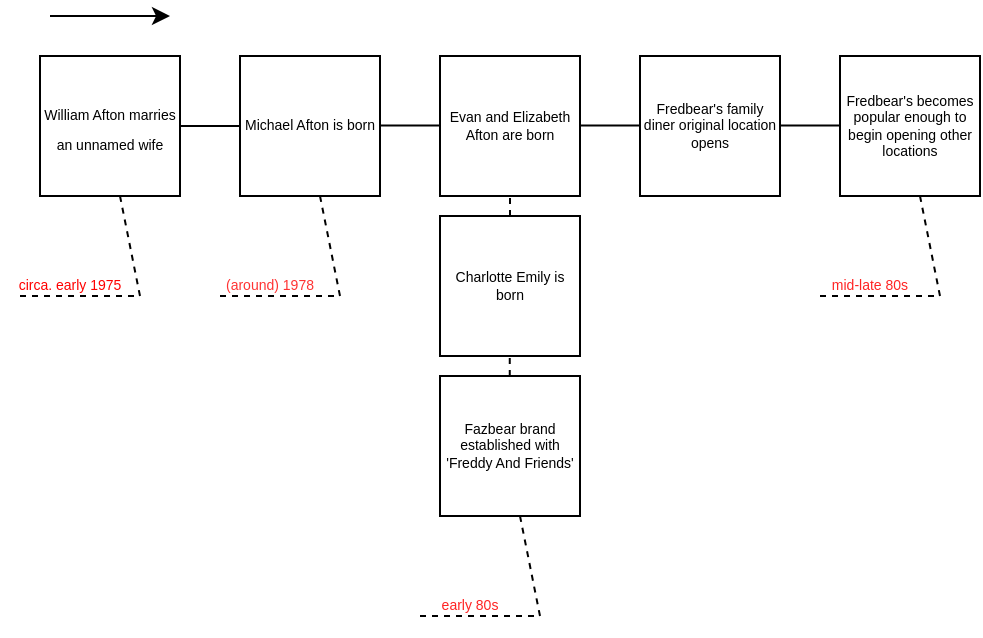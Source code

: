 <mxfile version="20.5.1" type="github">
  <diagram id="B6PBSwqGgatIm-AGSIhw" name="Page-1">
    <mxGraphModel dx="521" dy="1571" grid="1" gridSize="10" guides="1" tooltips="1" connect="1" arrows="1" fold="1" page="1" pageScale="1" pageWidth="850" pageHeight="1100" math="0" shadow="0">
      <root>
        <mxCell id="0" />
        <mxCell id="1" parent="0" />
        <mxCell id="5ZSGBYHl8922ecz_iBRz-1" value="&lt;font style=&quot;font-size: 7px;&quot;&gt;William Afton marries an unnamed wife&lt;/font&gt;" style="whiteSpace=wrap;html=1;aspect=fixed;" vertex="1" parent="1">
          <mxGeometry x="20" y="20" width="70" height="70" as="geometry" />
        </mxCell>
        <mxCell id="5ZSGBYHl8922ecz_iBRz-6" value="" style="endArrow=none;dashed=1;html=1;rounded=0;" edge="1" parent="1">
          <mxGeometry width="50" height="50" relative="1" as="geometry">
            <mxPoint x="10" y="140" as="sourcePoint" />
            <mxPoint x="60" y="90" as="targetPoint" />
            <Array as="points">
              <mxPoint x="70" y="140" />
            </Array>
          </mxGeometry>
        </mxCell>
        <mxCell id="5ZSGBYHl8922ecz_iBRz-7" value="circa. early 1975" style="text;html=1;strokeColor=none;fillColor=none;align=center;verticalAlign=middle;whiteSpace=wrap;rounded=0;fontSize=7;fontColor=#FF0000;" vertex="1" parent="1">
          <mxGeometry y="120" width="70" height="30" as="geometry" />
        </mxCell>
        <mxCell id="5ZSGBYHl8922ecz_iBRz-8" value="" style="endArrow=none;html=1;rounded=0;fontSize=7;exitX=1;exitY=0.5;exitDx=0;exitDy=0;" edge="1" parent="1" source="5ZSGBYHl8922ecz_iBRz-1">
          <mxGeometry width="50" height="50" relative="1" as="geometry">
            <mxPoint x="130" y="140" as="sourcePoint" />
            <mxPoint x="120" y="55" as="targetPoint" />
          </mxGeometry>
        </mxCell>
        <mxCell id="5ZSGBYHl8922ecz_iBRz-9" value="Michael Afton is born" style="whiteSpace=wrap;html=1;aspect=fixed;fontSize=7;" vertex="1" parent="1">
          <mxGeometry x="120" y="20" width="70" height="70" as="geometry" />
        </mxCell>
        <mxCell id="5ZSGBYHl8922ecz_iBRz-10" value="" style="endArrow=none;dashed=1;html=1;rounded=0;" edge="1" parent="1">
          <mxGeometry width="50" height="50" relative="1" as="geometry">
            <mxPoint x="110" y="140" as="sourcePoint" />
            <mxPoint x="160" y="90" as="targetPoint" />
            <Array as="points">
              <mxPoint x="170" y="140" />
            </Array>
          </mxGeometry>
        </mxCell>
        <mxCell id="5ZSGBYHl8922ecz_iBRz-11" value="(around) 1978" style="text;html=1;strokeColor=none;fillColor=none;align=center;verticalAlign=middle;whiteSpace=wrap;rounded=0;fontSize=7;fontColor=#FF3333;" vertex="1" parent="1">
          <mxGeometry x="100" y="120" width="70" height="30" as="geometry" />
        </mxCell>
        <mxCell id="5ZSGBYHl8922ecz_iBRz-13" value="" style="endArrow=none;html=1;rounded=0;fontSize=7;exitX=1;exitY=0.5;exitDx=0;exitDy=0;" edge="1" parent="1">
          <mxGeometry width="50" height="50" relative="1" as="geometry">
            <mxPoint x="190" y="54.8" as="sourcePoint" />
            <mxPoint x="220" y="54.8" as="targetPoint" />
          </mxGeometry>
        </mxCell>
        <mxCell id="5ZSGBYHl8922ecz_iBRz-14" value="Evan and Elizabeth Afton are born" style="whiteSpace=wrap;html=1;aspect=fixed;fontSize=7;" vertex="1" parent="1">
          <mxGeometry x="220" y="20" width="70" height="70" as="geometry" />
        </mxCell>
        <mxCell id="5ZSGBYHl8922ecz_iBRz-17" value="Charlotte Emily is born" style="whiteSpace=wrap;html=1;aspect=fixed;fontSize=7;" vertex="1" parent="1">
          <mxGeometry x="220" y="100" width="70" height="70" as="geometry" />
        </mxCell>
        <mxCell id="5ZSGBYHl8922ecz_iBRz-20" value="" style="endArrow=none;dashed=1;html=1;rounded=0;fontSize=7;entryX=0.5;entryY=1;entryDx=0;entryDy=0;" edge="1" parent="1" source="5ZSGBYHl8922ecz_iBRz-17" target="5ZSGBYHl8922ecz_iBRz-14">
          <mxGeometry width="50" height="50" relative="1" as="geometry">
            <mxPoint x="250" y="140" as="sourcePoint" />
            <mxPoint x="300" y="90" as="targetPoint" />
          </mxGeometry>
        </mxCell>
        <mxCell id="5ZSGBYHl8922ecz_iBRz-21" value="Fazbear brand established with &#39;Freddy And Friends&#39;" style="whiteSpace=wrap;html=1;aspect=fixed;fontSize=7;" vertex="1" parent="1">
          <mxGeometry x="220" y="180" width="70" height="70" as="geometry" />
        </mxCell>
        <mxCell id="5ZSGBYHl8922ecz_iBRz-23" value="" style="endArrow=none;dashed=1;html=1;rounded=0;fontSize=7;entryX=0.5;entryY=1;entryDx=0;entryDy=0;" edge="1" parent="1">
          <mxGeometry width="50" height="50" relative="1" as="geometry">
            <mxPoint x="254.88" y="180" as="sourcePoint" />
            <mxPoint x="254.88" y="170" as="targetPoint" />
          </mxGeometry>
        </mxCell>
        <mxCell id="5ZSGBYHl8922ecz_iBRz-26" value="" style="endArrow=none;dashed=1;html=1;rounded=0;" edge="1" parent="1">
          <mxGeometry width="50" height="50" relative="1" as="geometry">
            <mxPoint x="210" y="300" as="sourcePoint" />
            <mxPoint x="260" y="250" as="targetPoint" />
            <Array as="points">
              <mxPoint x="270" y="300" />
            </Array>
          </mxGeometry>
        </mxCell>
        <mxCell id="5ZSGBYHl8922ecz_iBRz-27" value="early 80s" style="text;html=1;strokeColor=none;fillColor=none;align=center;verticalAlign=middle;whiteSpace=wrap;rounded=0;fontSize=7;fontColor=#FF2424;" vertex="1" parent="1">
          <mxGeometry x="200" y="280" width="70" height="30" as="geometry" />
        </mxCell>
        <mxCell id="5ZSGBYHl8922ecz_iBRz-28" value="" style="endArrow=none;html=1;rounded=0;fontSize=7;exitX=1;exitY=0.5;exitDx=0;exitDy=0;" edge="1" parent="1">
          <mxGeometry width="50" height="50" relative="1" as="geometry">
            <mxPoint x="290" y="54.8" as="sourcePoint" />
            <mxPoint x="320" y="54.8" as="targetPoint" />
          </mxGeometry>
        </mxCell>
        <mxCell id="5ZSGBYHl8922ecz_iBRz-29" value="&lt;font color=&quot;#000000&quot;&gt;Fredbear&#39;s family diner original location opens&lt;/font&gt;" style="whiteSpace=wrap;html=1;aspect=fixed;fontSize=7;fontColor=#FF3333;" vertex="1" parent="1">
          <mxGeometry x="320" y="20" width="70" height="70" as="geometry" />
        </mxCell>
        <mxCell id="5ZSGBYHl8922ecz_iBRz-30" value="" style="endArrow=classic;html=1;rounded=0;fontSize=7;fontColor=#FF3333;" edge="1" parent="1">
          <mxGeometry width="50" height="50" relative="1" as="geometry">
            <mxPoint x="25" as="sourcePoint" />
            <mxPoint x="85" as="targetPoint" />
          </mxGeometry>
        </mxCell>
        <mxCell id="5ZSGBYHl8922ecz_iBRz-31" value="" style="endArrow=none;html=1;rounded=0;fontSize=7;exitX=1;exitY=0.5;exitDx=0;exitDy=0;" edge="1" parent="1">
          <mxGeometry width="50" height="50" relative="1" as="geometry">
            <mxPoint x="390" y="54.77" as="sourcePoint" />
            <mxPoint x="420" y="54.77" as="targetPoint" />
          </mxGeometry>
        </mxCell>
        <mxCell id="5ZSGBYHl8922ecz_iBRz-32" value="&lt;font color=&quot;#000000&quot;&gt;Fredbear&#39;s becomes popular enough to begin opening other locations&lt;/font&gt;" style="whiteSpace=wrap;html=1;aspect=fixed;fontSize=7;fontColor=#FF3333;" vertex="1" parent="1">
          <mxGeometry x="420" y="20" width="70" height="70" as="geometry" />
        </mxCell>
        <mxCell id="5ZSGBYHl8922ecz_iBRz-33" value="" style="endArrow=none;dashed=1;html=1;rounded=0;" edge="1" parent="1">
          <mxGeometry width="50" height="50" relative="1" as="geometry">
            <mxPoint x="410" y="140" as="sourcePoint" />
            <mxPoint x="460" y="90" as="targetPoint" />
            <Array as="points">
              <mxPoint x="470" y="140" />
            </Array>
          </mxGeometry>
        </mxCell>
        <mxCell id="5ZSGBYHl8922ecz_iBRz-34" value="mid-late 80s" style="text;html=1;strokeColor=none;fillColor=none;align=center;verticalAlign=middle;whiteSpace=wrap;rounded=0;fontSize=7;fontColor=#FF2424;" vertex="1" parent="1">
          <mxGeometry x="400" y="120" width="70" height="30" as="geometry" />
        </mxCell>
      </root>
    </mxGraphModel>
  </diagram>
</mxfile>
